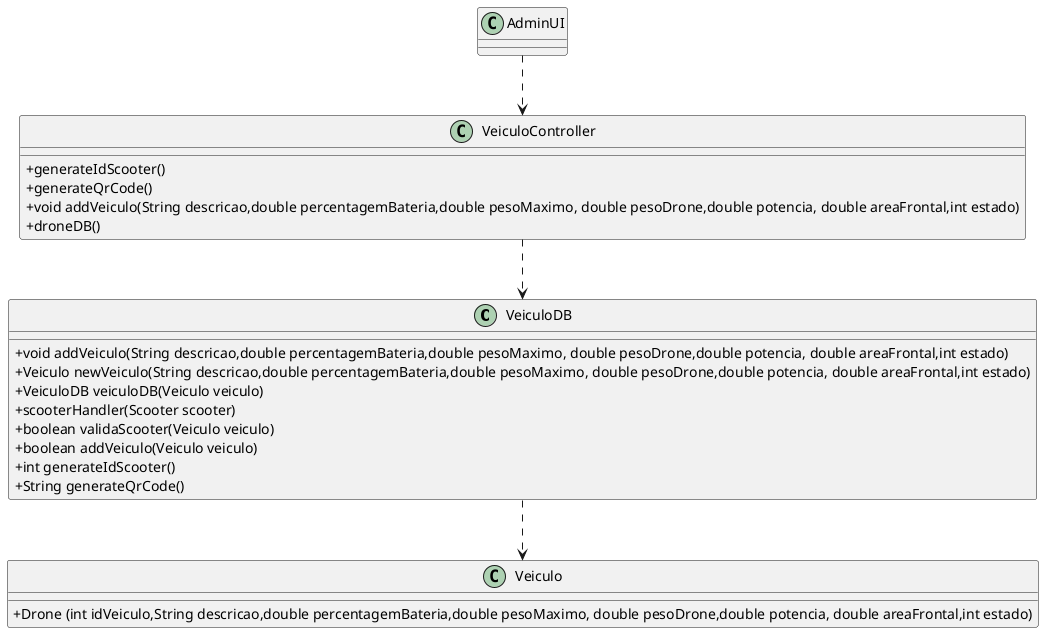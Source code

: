 @startuml
skinparam classAttributeIconSize 0

class VeiculoDB {
 +void addVeiculo(String descricao,double percentagemBateria,double pesoMaximo, double pesoDrone,double potencia, double areaFrontal,int estado)
  +Veiculo newVeiculo(String descricao,double percentagemBateria,double pesoMaximo, double pesoDrone,double potencia, double areaFrontal,int estado)
  +VeiculoDB veiculoDB(Veiculo veiculo)
  +scooterHandler(Scooter scooter)
  +boolean validaScooter(Veiculo veiculo)
  +boolean addVeiculo(Veiculo veiculo)
  +int generateIdScooter()
  +String generateQrCode()
}

class VeiculoController {
    +generateIdScooter()
    +generateQrCode()
    +void addVeiculo(String descricao,double percentagemBateria,double pesoMaximo, double pesoDrone,double potencia, double areaFrontal,int estado)
    +droneDB()
}

class AdminUI {
}

class Veiculo {
   +Drone (int idVeiculo,String descricao,double percentagemBateria,double pesoMaximo, double pesoDrone,double potencia, double areaFrontal,int estado)
}

AdminUI ..> VeiculoController 

VeiculoController ..> VeiculoDB
VeiculoDB ..> Veiculo
@enduml
